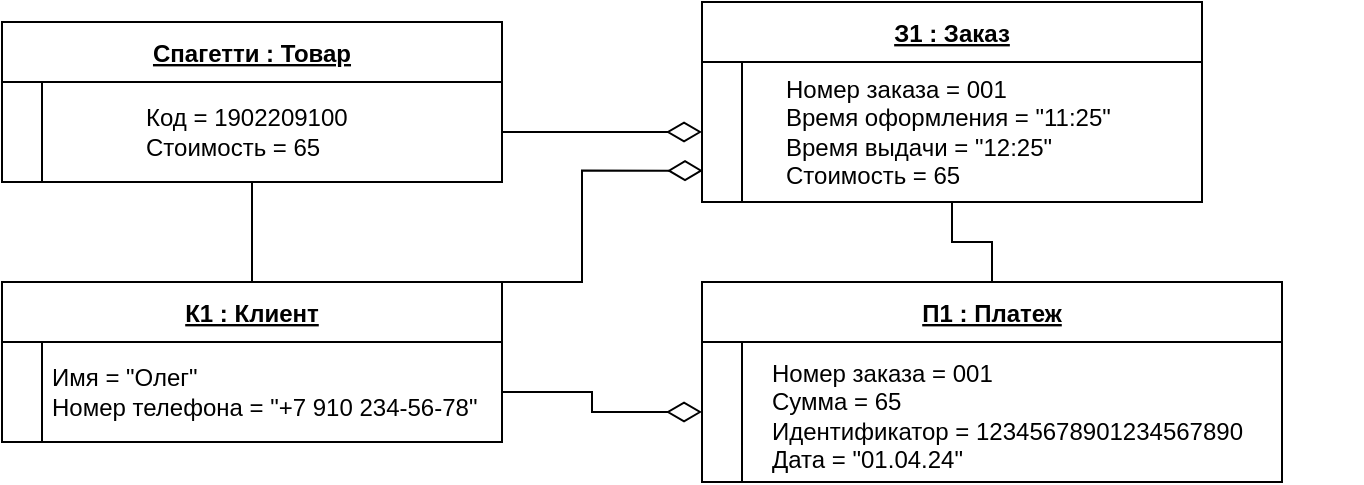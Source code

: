 <mxfile version="24.4.13" type="github">
  <diagram id="R2lEEEUBdFMjLlhIrx00" name="Page-1">
    <mxGraphModel dx="696" dy="354" grid="1" gridSize="10" guides="1" tooltips="1" connect="1" arrows="1" fold="1" page="1" pageScale="1" pageWidth="850" pageHeight="1100" math="0" shadow="0" extFonts="Permanent Marker^https://fonts.googleapis.com/css?family=Permanent+Marker">
      <root>
        <mxCell id="0" />
        <mxCell id="1" parent="0" />
        <mxCell id="NPN9Zi6-Gm8Cj7-BHe_N-7" value="" style="group" parent="1" vertex="1" connectable="0">
          <mxGeometry x="120" y="250" width="250" height="80" as="geometry" />
        </mxCell>
        <mxCell id="NPN9Zi6-Gm8Cj7-BHe_N-2" value="К1 : Клиент" style="shape=table;startSize=30;container=1;collapsible=1;childLayout=tableLayout;fixedRows=1;rowLines=0;fontStyle=5;align=center;resizeLast=1;" parent="NPN9Zi6-Gm8Cj7-BHe_N-7" vertex="1">
          <mxGeometry width="250" height="80" as="geometry" />
        </mxCell>
        <mxCell id="NPN9Zi6-Gm8Cj7-BHe_N-3" value="" style="shape=partialRectangle;collapsible=0;dropTarget=0;pointerEvents=0;fillColor=none;points=[[0,0.5],[1,0.5]];portConstraint=eastwest;top=0;left=0;right=0;bottom=0;" parent="NPN9Zi6-Gm8Cj7-BHe_N-2" vertex="1">
          <mxGeometry y="30" width="250" height="50" as="geometry" />
        </mxCell>
        <mxCell id="NPN9Zi6-Gm8Cj7-BHe_N-4" value="" style="shape=partialRectangle;overflow=hidden;connectable=0;fillColor=none;top=0;left=0;bottom=0;right=0;" parent="NPN9Zi6-Gm8Cj7-BHe_N-3" vertex="1">
          <mxGeometry width="20" height="50" as="geometry">
            <mxRectangle width="20" height="50" as="alternateBounds" />
          </mxGeometry>
        </mxCell>
        <mxCell id="NPN9Zi6-Gm8Cj7-BHe_N-5" value="" style="shape=partialRectangle;overflow=hidden;connectable=0;fillColor=none;top=0;left=0;bottom=0;right=0;align=left;spacingLeft=6;" parent="NPN9Zi6-Gm8Cj7-BHe_N-3" vertex="1">
          <mxGeometry x="20" width="230" height="50" as="geometry">
            <mxRectangle width="230" height="50" as="alternateBounds" />
          </mxGeometry>
        </mxCell>
        <mxCell id="NPN9Zi6-Gm8Cj7-BHe_N-6" value="Имя = &quot;Олег&quot;&lt;div&gt;Номер телефона = &quot;+7 910 234-56-78&quot;&amp;nbsp;&lt;/div&gt;" style="text;strokeColor=none;align=left;fillColor=none;html=1;verticalAlign=middle;whiteSpace=wrap;rounded=0;" parent="NPN9Zi6-Gm8Cj7-BHe_N-7" vertex="1">
          <mxGeometry x="22.5" y="40" width="227.5" height="30" as="geometry" />
        </mxCell>
        <mxCell id="NPN9Zi6-Gm8Cj7-BHe_N-8" value="" style="group" parent="1" vertex="1" connectable="0">
          <mxGeometry x="470" y="110" width="250" height="100" as="geometry" />
        </mxCell>
        <mxCell id="NPN9Zi6-Gm8Cj7-BHe_N-9" value="З1 : Заказ" style="shape=table;startSize=30;container=1;collapsible=1;childLayout=tableLayout;fixedRows=1;rowLines=0;fontStyle=5;align=center;resizeLast=1;" parent="NPN9Zi6-Gm8Cj7-BHe_N-8" vertex="1">
          <mxGeometry width="250" height="100" as="geometry" />
        </mxCell>
        <mxCell id="NPN9Zi6-Gm8Cj7-BHe_N-10" value="" style="shape=partialRectangle;collapsible=0;dropTarget=0;pointerEvents=0;fillColor=none;points=[[0,0.5],[1,0.5]];portConstraint=eastwest;top=0;left=0;right=0;bottom=0;" parent="NPN9Zi6-Gm8Cj7-BHe_N-9" vertex="1">
          <mxGeometry y="30" width="250" height="70" as="geometry" />
        </mxCell>
        <mxCell id="NPN9Zi6-Gm8Cj7-BHe_N-11" value="" style="shape=partialRectangle;overflow=hidden;connectable=0;fillColor=none;top=0;left=0;bottom=0;right=0;" parent="NPN9Zi6-Gm8Cj7-BHe_N-10" vertex="1">
          <mxGeometry width="20" height="70" as="geometry">
            <mxRectangle width="20" height="70" as="alternateBounds" />
          </mxGeometry>
        </mxCell>
        <mxCell id="NPN9Zi6-Gm8Cj7-BHe_N-12" value="" style="shape=partialRectangle;overflow=hidden;connectable=0;fillColor=none;top=0;left=0;bottom=0;right=0;align=left;spacingLeft=6;" parent="NPN9Zi6-Gm8Cj7-BHe_N-10" vertex="1">
          <mxGeometry x="20" width="230" height="70" as="geometry">
            <mxRectangle width="230" height="70" as="alternateBounds" />
          </mxGeometry>
        </mxCell>
        <mxCell id="NPN9Zi6-Gm8Cj7-BHe_N-13" value="Номер заказа = 001&lt;div&gt;Время оформления = &quot;11:25&quot;&lt;/div&gt;&lt;div&gt;Время выдачи = &quot;12:25&quot;&lt;/div&gt;&lt;div&gt;Стоимость = 65&amp;nbsp;&lt;/div&gt;" style="text;strokeColor=none;align=left;fillColor=none;html=1;verticalAlign=middle;whiteSpace=wrap;rounded=0;" parent="NPN9Zi6-Gm8Cj7-BHe_N-8" vertex="1">
          <mxGeometry x="40" y="50" width="185" height="30" as="geometry" />
        </mxCell>
        <mxCell id="NPN9Zi6-Gm8Cj7-BHe_N-14" value="" style="group" parent="1" vertex="1" connectable="0">
          <mxGeometry x="120" y="120" width="250" height="80" as="geometry" />
        </mxCell>
        <mxCell id="C-vyLk0tnHw3VtMMgP7b-23" value="Спагетти : Товар" style="shape=table;startSize=30;container=1;collapsible=1;childLayout=tableLayout;fixedRows=1;rowLines=0;fontStyle=5;align=center;resizeLast=1;" parent="NPN9Zi6-Gm8Cj7-BHe_N-14" vertex="1">
          <mxGeometry width="250" height="80" as="geometry" />
        </mxCell>
        <mxCell id="C-vyLk0tnHw3VtMMgP7b-27" value="" style="shape=partialRectangle;collapsible=0;dropTarget=0;pointerEvents=0;fillColor=none;points=[[0,0.5],[1,0.5]];portConstraint=eastwest;top=0;left=0;right=0;bottom=0;" parent="C-vyLk0tnHw3VtMMgP7b-23" vertex="1">
          <mxGeometry y="30" width="250" height="50" as="geometry" />
        </mxCell>
        <mxCell id="C-vyLk0tnHw3VtMMgP7b-28" value="" style="shape=partialRectangle;overflow=hidden;connectable=0;fillColor=none;top=0;left=0;bottom=0;right=0;" parent="C-vyLk0tnHw3VtMMgP7b-27" vertex="1">
          <mxGeometry width="20" height="50" as="geometry">
            <mxRectangle width="20" height="50" as="alternateBounds" />
          </mxGeometry>
        </mxCell>
        <mxCell id="C-vyLk0tnHw3VtMMgP7b-29" value="" style="shape=partialRectangle;overflow=hidden;connectable=0;fillColor=none;top=0;left=0;bottom=0;right=0;align=left;spacingLeft=6;" parent="C-vyLk0tnHw3VtMMgP7b-27" vertex="1">
          <mxGeometry x="20" width="230" height="50" as="geometry">
            <mxRectangle width="230" height="50" as="alternateBounds" />
          </mxGeometry>
        </mxCell>
        <mxCell id="NPN9Zi6-Gm8Cj7-BHe_N-1" value="Код = 1902209100&lt;div&gt;Стоимость = 65&lt;/div&gt;" style="text;strokeColor=none;align=left;fillColor=none;html=1;verticalAlign=middle;whiteSpace=wrap;rounded=0;" parent="NPN9Zi6-Gm8Cj7-BHe_N-14" vertex="1">
          <mxGeometry x="70" y="40" width="160" height="30" as="geometry" />
        </mxCell>
        <mxCell id="NPN9Zi6-Gm8Cj7-BHe_N-15" value="" style="group" parent="1" vertex="1" connectable="0">
          <mxGeometry x="470" y="250" width="330" height="100" as="geometry" />
        </mxCell>
        <mxCell id="NPN9Zi6-Gm8Cj7-BHe_N-16" value="П1 : Платеж" style="shape=table;startSize=30;container=1;collapsible=1;childLayout=tableLayout;fixedRows=1;rowLines=0;fontStyle=5;align=center;resizeLast=1;" parent="NPN9Zi6-Gm8Cj7-BHe_N-15" vertex="1">
          <mxGeometry width="290" height="100" as="geometry" />
        </mxCell>
        <mxCell id="NPN9Zi6-Gm8Cj7-BHe_N-17" value="" style="shape=partialRectangle;collapsible=0;dropTarget=0;pointerEvents=0;fillColor=none;points=[[0,0.5],[1,0.5]];portConstraint=eastwest;top=0;left=0;right=0;bottom=0;" parent="NPN9Zi6-Gm8Cj7-BHe_N-16" vertex="1">
          <mxGeometry y="30" width="290" height="70" as="geometry" />
        </mxCell>
        <mxCell id="NPN9Zi6-Gm8Cj7-BHe_N-18" value="" style="shape=partialRectangle;overflow=hidden;connectable=0;fillColor=none;top=0;left=0;bottom=0;right=0;" parent="NPN9Zi6-Gm8Cj7-BHe_N-17" vertex="1">
          <mxGeometry width="20" height="70" as="geometry">
            <mxRectangle width="20" height="70" as="alternateBounds" />
          </mxGeometry>
        </mxCell>
        <mxCell id="NPN9Zi6-Gm8Cj7-BHe_N-19" value="" style="shape=partialRectangle;overflow=hidden;connectable=0;fillColor=none;top=0;left=0;bottom=0;right=0;align=left;spacingLeft=6;" parent="NPN9Zi6-Gm8Cj7-BHe_N-17" vertex="1">
          <mxGeometry x="20" width="270" height="70" as="geometry">
            <mxRectangle width="270" height="70" as="alternateBounds" />
          </mxGeometry>
        </mxCell>
        <mxCell id="NPN9Zi6-Gm8Cj7-BHe_N-20" value="&lt;div&gt;Номер заказа = 001&lt;/div&gt;Сумма = 65&lt;div&gt;Идентификатор = 12345678901234567890&amp;nbsp;&lt;/div&gt;&lt;div&gt;Дата = &quot;01.04.24&quot;&lt;/div&gt;" style="text;strokeColor=none;align=left;fillColor=none;html=1;verticalAlign=middle;whiteSpace=wrap;rounded=0;" parent="NPN9Zi6-Gm8Cj7-BHe_N-15" vertex="1">
          <mxGeometry x="32.5" y="50" width="257.5" height="33.33" as="geometry" />
        </mxCell>
        <mxCell id="NPN9Zi6-Gm8Cj7-BHe_N-21" value="" style="edgeStyle=orthogonalEdgeStyle;rounded=0;orthogonalLoop=1;jettySize=auto;html=1;startArrow=none;startFill=0;endArrow=diamondThin;endFill=0;endSize=15;" parent="1" source="C-vyLk0tnHw3VtMMgP7b-27" target="NPN9Zi6-Gm8Cj7-BHe_N-10" edge="1">
          <mxGeometry relative="1" as="geometry">
            <Array as="points">
              <mxPoint x="440" y="175" />
              <mxPoint x="440" y="175" />
            </Array>
          </mxGeometry>
        </mxCell>
        <mxCell id="NPN9Zi6-Gm8Cj7-BHe_N-22" value="" style="edgeStyle=orthogonalEdgeStyle;rounded=0;orthogonalLoop=1;jettySize=auto;html=1;entryX=0.5;entryY=0;entryDx=0;entryDy=0;endArrow=none;endFill=0;" parent="1" source="C-vyLk0tnHw3VtMMgP7b-23" target="NPN9Zi6-Gm8Cj7-BHe_N-2" edge="1">
          <mxGeometry relative="1" as="geometry" />
        </mxCell>
        <mxCell id="NPN9Zi6-Gm8Cj7-BHe_N-23" value="" style="edgeStyle=orthogonalEdgeStyle;rounded=0;orthogonalLoop=1;jettySize=auto;html=1;entryX=0.5;entryY=0;entryDx=0;entryDy=0;endArrow=none;endFill=0;" parent="1" source="NPN9Zi6-Gm8Cj7-BHe_N-9" target="NPN9Zi6-Gm8Cj7-BHe_N-16" edge="1">
          <mxGeometry relative="1" as="geometry" />
        </mxCell>
        <mxCell id="NPN9Zi6-Gm8Cj7-BHe_N-24" value="" style="edgeStyle=orthogonalEdgeStyle;rounded=0;orthogonalLoop=1;jettySize=auto;html=1;entryX=0;entryY=0.5;entryDx=0;entryDy=0;endArrow=diamondThin;endFill=0;endSize=15;" parent="1" source="NPN9Zi6-Gm8Cj7-BHe_N-6" target="NPN9Zi6-Gm8Cj7-BHe_N-17" edge="1">
          <mxGeometry relative="1" as="geometry" />
        </mxCell>
        <mxCell id="eoJXFgsuWRK_HJ5zGd6P-2" value="" style="edgeStyle=orthogonalEdgeStyle;rounded=0;orthogonalLoop=1;jettySize=auto;html=1;entryX=0.002;entryY=0.776;entryDx=0;entryDy=0;entryPerimeter=0;endArrow=diamondThin;endFill=0;endSize=15;exitX=0.92;exitY=0;exitDx=0;exitDy=0;exitPerimeter=0;" edge="1" parent="1" source="NPN9Zi6-Gm8Cj7-BHe_N-2" target="NPN9Zi6-Gm8Cj7-BHe_N-10">
          <mxGeometry relative="1" as="geometry">
            <Array as="points">
              <mxPoint x="410" y="250" />
              <mxPoint x="410" y="194" />
            </Array>
          </mxGeometry>
        </mxCell>
      </root>
    </mxGraphModel>
  </diagram>
</mxfile>
